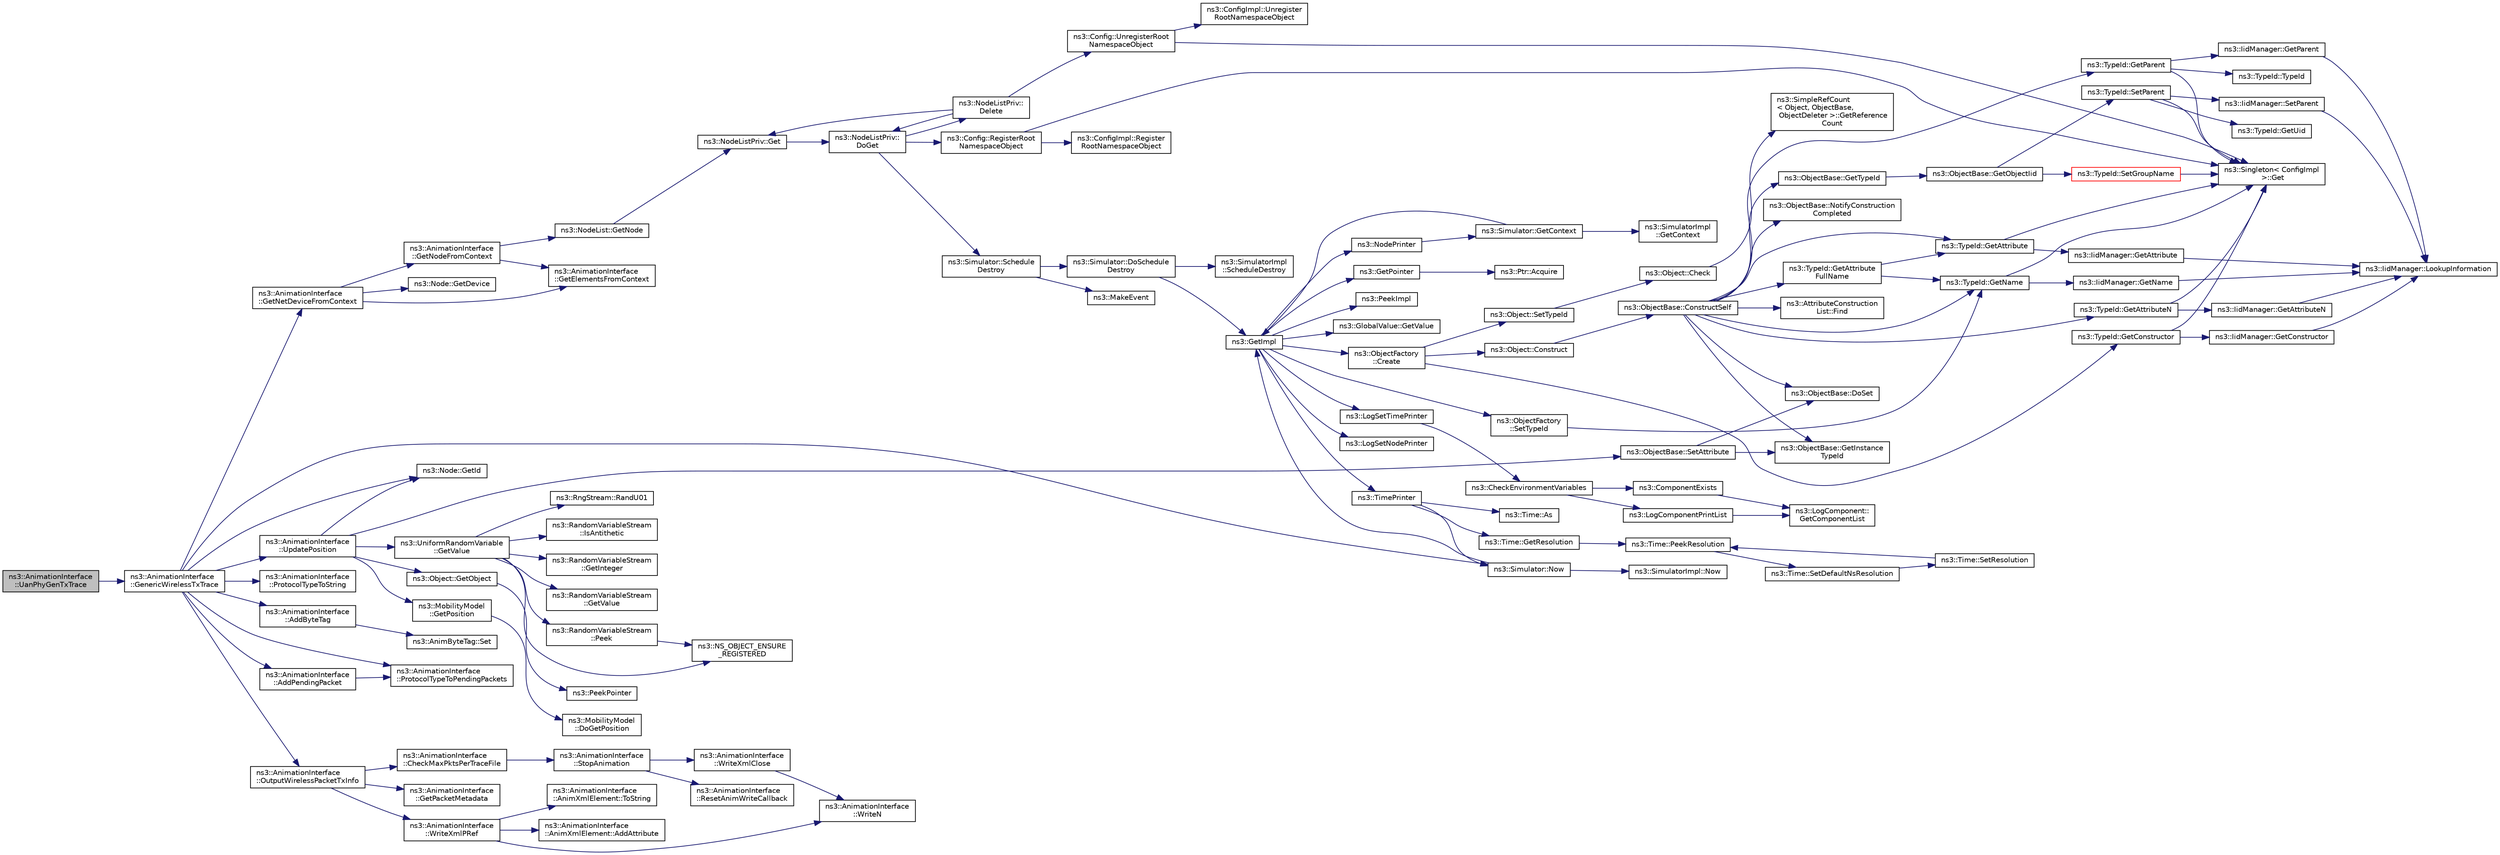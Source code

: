 digraph "ns3::AnimationInterface::UanPhyGenTxTrace"
{
  edge [fontname="Helvetica",fontsize="10",labelfontname="Helvetica",labelfontsize="10"];
  node [fontname="Helvetica",fontsize="10",shape=record];
  rankdir="LR";
  Node1 [label="ns3::AnimationInterface\l::UanPhyGenTxTrace",height=0.2,width=0.4,color="black", fillcolor="grey75", style="filled", fontcolor="black"];
  Node1 -> Node2 [color="midnightblue",fontsize="10",style="solid"];
  Node2 [label="ns3::AnimationInterface\l::GenericWirelessTxTrace",height=0.2,width=0.4,color="black", fillcolor="white", style="filled",URL="$d6/d1a/classns3_1_1AnimationInterface.html#a1a0a1b2f00918cdccb9893f044b73da3"];
  Node2 -> Node3 [color="midnightblue",fontsize="10",style="solid"];
  Node3 [label="ns3::AnimationInterface\l::GetNetDeviceFromContext",height=0.2,width=0.4,color="black", fillcolor="white", style="filled",URL="$d6/d1a/classns3_1_1AnimationInterface.html#a5054e94f0c5e3d0a4443cfbe52e2ea30"];
  Node3 -> Node4 [color="midnightblue",fontsize="10",style="solid"];
  Node4 [label="ns3::AnimationInterface\l::GetElementsFromContext",height=0.2,width=0.4,color="black", fillcolor="white", style="filled",URL="$d6/d1a/classns3_1_1AnimationInterface.html#a1dda7a7dab70c379c6424f22625f6505"];
  Node3 -> Node5 [color="midnightblue",fontsize="10",style="solid"];
  Node5 [label="ns3::AnimationInterface\l::GetNodeFromContext",height=0.2,width=0.4,color="black", fillcolor="white", style="filled",URL="$d6/d1a/classns3_1_1AnimationInterface.html#a973c171db7344f875cb8e8ac6667688b"];
  Node5 -> Node4 [color="midnightblue",fontsize="10",style="solid"];
  Node5 -> Node6 [color="midnightblue",fontsize="10",style="solid"];
  Node6 [label="ns3::NodeList::GetNode",height=0.2,width=0.4,color="black", fillcolor="white", style="filled",URL="$d0/dd8/classns3_1_1NodeList.html#a80ac09977d48d29db5c704ac8483cf6c"];
  Node6 -> Node7 [color="midnightblue",fontsize="10",style="solid"];
  Node7 [label="ns3::NodeListPriv::Get",height=0.2,width=0.4,color="black", fillcolor="white", style="filled",URL="$d4/d49/classns3_1_1NodeListPriv.html#a746ce1482b3c1cf31d5a50cd55cffa92",tooltip="Get the node list object. "];
  Node7 -> Node8 [color="midnightblue",fontsize="10",style="solid"];
  Node8 [label="ns3::NodeListPriv::\lDoGet",height=0.2,width=0.4,color="black", fillcolor="white", style="filled",URL="$d4/d49/classns3_1_1NodeListPriv.html#a6f0222de939567a488905f1c6876c4ca",tooltip="Get the node list object. "];
  Node8 -> Node9 [color="midnightblue",fontsize="10",style="solid"];
  Node9 [label="ns3::Config::RegisterRoot\lNamespaceObject",height=0.2,width=0.4,color="black", fillcolor="white", style="filled",URL="$d1/d44/group__config.html#gadf663c596f54bed678e83cccd4e3d9d5"];
  Node9 -> Node10 [color="midnightblue",fontsize="10",style="solid"];
  Node10 [label="ns3::Singleton\< ConfigImpl\l \>::Get",height=0.2,width=0.4,color="black", fillcolor="white", style="filled",URL="$d8/d77/classns3_1_1Singleton.html#a80a2cd3c25a27ea72add7a9f7a141ffa"];
  Node9 -> Node11 [color="midnightblue",fontsize="10",style="solid"];
  Node11 [label="ns3::ConfigImpl::Register\lRootNamespaceObject",height=0.2,width=0.4,color="black", fillcolor="white", style="filled",URL="$d1/dbd/classns3_1_1ConfigImpl.html#a09ad253d834e9c8a6fd806bec303c29c"];
  Node8 -> Node12 [color="midnightblue",fontsize="10",style="solid"];
  Node12 [label="ns3::Simulator::Schedule\lDestroy",height=0.2,width=0.4,color="black", fillcolor="white", style="filled",URL="$d7/deb/classns3_1_1Simulator.html#a7e1c6479e6d0bd3f0eb3e005d6941302"];
  Node12 -> Node13 [color="midnightblue",fontsize="10",style="solid"];
  Node13 [label="ns3::Simulator::DoSchedule\lDestroy",height=0.2,width=0.4,color="black", fillcolor="white", style="filled",URL="$d7/deb/classns3_1_1Simulator.html#a00139c9c4e854aca72063485518c0d52"];
  Node13 -> Node14 [color="midnightblue",fontsize="10",style="solid"];
  Node14 [label="ns3::GetImpl",height=0.2,width=0.4,color="black", fillcolor="white", style="filled",URL="$d4/d8b/group__simulator.html#ga42eb4eddad41528d4d99794a3dae3fd0",tooltip="Get the SimulatorImpl singleton. "];
  Node14 -> Node15 [color="midnightblue",fontsize="10",style="solid"];
  Node15 [label="ns3::PeekImpl",height=0.2,width=0.4,color="black", fillcolor="white", style="filled",URL="$d4/d8b/group__simulator.html#ga233c5c38de117e4e4a5a9cd168694792",tooltip="Get the static SimulatorImpl instance. "];
  Node14 -> Node16 [color="midnightblue",fontsize="10",style="solid"];
  Node16 [label="ns3::GlobalValue::GetValue",height=0.2,width=0.4,color="black", fillcolor="white", style="filled",URL="$dc/d02/classns3_1_1GlobalValue.html#aa33773cb952ba3c285a03ae2c4769b84"];
  Node14 -> Node17 [color="midnightblue",fontsize="10",style="solid"];
  Node17 [label="ns3::ObjectFactory\l::SetTypeId",height=0.2,width=0.4,color="black", fillcolor="white", style="filled",URL="$d5/d0d/classns3_1_1ObjectFactory.html#a77dcd099064038a1eb7a6b8251229ec3"];
  Node17 -> Node18 [color="midnightblue",fontsize="10",style="solid"];
  Node18 [label="ns3::TypeId::GetName",height=0.2,width=0.4,color="black", fillcolor="white", style="filled",URL="$d6/d11/classns3_1_1TypeId.html#aa3c41c79ae428b3cb396a9c6bb3ef314"];
  Node18 -> Node10 [color="midnightblue",fontsize="10",style="solid"];
  Node18 -> Node19 [color="midnightblue",fontsize="10",style="solid"];
  Node19 [label="ns3::IidManager::GetName",height=0.2,width=0.4,color="black", fillcolor="white", style="filled",URL="$d4/d1c/classns3_1_1IidManager.html#a5d68d0f0f44594dcdec239dbdb5bf53c"];
  Node19 -> Node20 [color="midnightblue",fontsize="10",style="solid"];
  Node20 [label="ns3::IidManager::LookupInformation",height=0.2,width=0.4,color="black", fillcolor="white", style="filled",URL="$d4/d1c/classns3_1_1IidManager.html#a6b1f4ba2815dba27a377e8a8db2384cf"];
  Node14 -> Node21 [color="midnightblue",fontsize="10",style="solid"];
  Node21 [label="ns3::GetPointer",height=0.2,width=0.4,color="black", fillcolor="white", style="filled",URL="$d7/d2e/namespacens3.html#ab4e173cdfd43d17c1a40d5348510a670"];
  Node21 -> Node22 [color="midnightblue",fontsize="10",style="solid"];
  Node22 [label="ns3::Ptr::Acquire",height=0.2,width=0.4,color="black", fillcolor="white", style="filled",URL="$dc/d90/classns3_1_1Ptr.html#a9579b15e8c42dcdff5869d9d987562fb"];
  Node14 -> Node23 [color="midnightblue",fontsize="10",style="solid"];
  Node23 [label="ns3::ObjectFactory\l::Create",height=0.2,width=0.4,color="black", fillcolor="white", style="filled",URL="$d5/d0d/classns3_1_1ObjectFactory.html#a18152e93f0a6fe184ed7300cb31e9896"];
  Node23 -> Node24 [color="midnightblue",fontsize="10",style="solid"];
  Node24 [label="ns3::TypeId::GetConstructor",height=0.2,width=0.4,color="black", fillcolor="white", style="filled",URL="$d6/d11/classns3_1_1TypeId.html#ad9b0bc71ee7593a1ff23ff8d53938e95"];
  Node24 -> Node10 [color="midnightblue",fontsize="10",style="solid"];
  Node24 -> Node25 [color="midnightblue",fontsize="10",style="solid"];
  Node25 [label="ns3::IidManager::GetConstructor",height=0.2,width=0.4,color="black", fillcolor="white", style="filled",URL="$d4/d1c/classns3_1_1IidManager.html#ab10b30abe7efc5456b7930aab8638280"];
  Node25 -> Node20 [color="midnightblue",fontsize="10",style="solid"];
  Node23 -> Node26 [color="midnightblue",fontsize="10",style="solid"];
  Node26 [label="ns3::Object::SetTypeId",height=0.2,width=0.4,color="black", fillcolor="white", style="filled",URL="$d9/d77/classns3_1_1Object.html#a19b1ebd8ec8fe404845e665880a6c5ad"];
  Node26 -> Node27 [color="midnightblue",fontsize="10",style="solid"];
  Node27 [label="ns3::Object::Check",height=0.2,width=0.4,color="black", fillcolor="white", style="filled",URL="$d9/d77/classns3_1_1Object.html#a7e7f89fb0a81d0189cbcacee64b67e4e"];
  Node27 -> Node28 [color="midnightblue",fontsize="10",style="solid"];
  Node28 [label="ns3::SimpleRefCount\l\< Object, ObjectBase,\l ObjectDeleter \>::GetReference\lCount",height=0.2,width=0.4,color="black", fillcolor="white", style="filled",URL="$da/da1/classns3_1_1SimpleRefCount.html#a05378396c93bcc7d6bf78a9ee9ae9cca"];
  Node23 -> Node29 [color="midnightblue",fontsize="10",style="solid"];
  Node29 [label="ns3::Object::Construct",height=0.2,width=0.4,color="black", fillcolor="white", style="filled",URL="$d9/d77/classns3_1_1Object.html#a636e8411dc5228771f45c9b805d348fa"];
  Node29 -> Node30 [color="midnightblue",fontsize="10",style="solid"];
  Node30 [label="ns3::ObjectBase::ConstructSelf",height=0.2,width=0.4,color="black", fillcolor="white", style="filled",URL="$d2/dac/classns3_1_1ObjectBase.html#a5cda18dec6d0744cb652a3ed60056958"];
  Node30 -> Node31 [color="midnightblue",fontsize="10",style="solid"];
  Node31 [label="ns3::ObjectBase::GetInstance\lTypeId",height=0.2,width=0.4,color="black", fillcolor="white", style="filled",URL="$d2/dac/classns3_1_1ObjectBase.html#abe5b43a6f5b99a92a4c3122db31f06fb"];
  Node30 -> Node18 [color="midnightblue",fontsize="10",style="solid"];
  Node30 -> Node32 [color="midnightblue",fontsize="10",style="solid"];
  Node32 [label="ns3::TypeId::GetAttributeN",height=0.2,width=0.4,color="black", fillcolor="white", style="filled",URL="$d6/d11/classns3_1_1TypeId.html#a679c4713f613126a51eb400b345302cb"];
  Node32 -> Node10 [color="midnightblue",fontsize="10",style="solid"];
  Node32 -> Node33 [color="midnightblue",fontsize="10",style="solid"];
  Node33 [label="ns3::IidManager::GetAttributeN",height=0.2,width=0.4,color="black", fillcolor="white", style="filled",URL="$d4/d1c/classns3_1_1IidManager.html#aecf79ed6edb63647774dbfe90cc4f1e2"];
  Node33 -> Node20 [color="midnightblue",fontsize="10",style="solid"];
  Node30 -> Node34 [color="midnightblue",fontsize="10",style="solid"];
  Node34 [label="ns3::TypeId::GetAttribute",height=0.2,width=0.4,color="black", fillcolor="white", style="filled",URL="$d6/d11/classns3_1_1TypeId.html#aa1b746e64e606f94cbedda7cf89788c2"];
  Node34 -> Node10 [color="midnightblue",fontsize="10",style="solid"];
  Node34 -> Node35 [color="midnightblue",fontsize="10",style="solid"];
  Node35 [label="ns3::IidManager::GetAttribute",height=0.2,width=0.4,color="black", fillcolor="white", style="filled",URL="$d4/d1c/classns3_1_1IidManager.html#ae511907e47b48166763e60c583a5a940"];
  Node35 -> Node20 [color="midnightblue",fontsize="10",style="solid"];
  Node30 -> Node36 [color="midnightblue",fontsize="10",style="solid"];
  Node36 [label="ns3::AttributeConstruction\lList::Find",height=0.2,width=0.4,color="black", fillcolor="white", style="filled",URL="$d3/df3/classns3_1_1AttributeConstructionList.html#a22de5cf3e1bcd9dc6c7748fc911811b4"];
  Node30 -> Node37 [color="midnightblue",fontsize="10",style="solid"];
  Node37 [label="ns3::ObjectBase::DoSet",height=0.2,width=0.4,color="black", fillcolor="white", style="filled",URL="$d2/dac/classns3_1_1ObjectBase.html#afe5f2f7b2fabc99aa33f9bb434e3b695"];
  Node30 -> Node38 [color="midnightblue",fontsize="10",style="solid"];
  Node38 [label="ns3::TypeId::GetAttribute\lFullName",height=0.2,width=0.4,color="black", fillcolor="white", style="filled",URL="$d6/d11/classns3_1_1TypeId.html#a1da5483f43630ea65952099fc39944a2"];
  Node38 -> Node34 [color="midnightblue",fontsize="10",style="solid"];
  Node38 -> Node18 [color="midnightblue",fontsize="10",style="solid"];
  Node30 -> Node39 [color="midnightblue",fontsize="10",style="solid"];
  Node39 [label="ns3::TypeId::GetParent",height=0.2,width=0.4,color="black", fillcolor="white", style="filled",URL="$d6/d11/classns3_1_1TypeId.html#ac51f28398d2ef1f9a7790047c43dd22c"];
  Node39 -> Node10 [color="midnightblue",fontsize="10",style="solid"];
  Node39 -> Node40 [color="midnightblue",fontsize="10",style="solid"];
  Node40 [label="ns3::IidManager::GetParent",height=0.2,width=0.4,color="black", fillcolor="white", style="filled",URL="$d4/d1c/classns3_1_1IidManager.html#a504f9d76281bd6149556b1d15e80231d"];
  Node40 -> Node20 [color="midnightblue",fontsize="10",style="solid"];
  Node39 -> Node41 [color="midnightblue",fontsize="10",style="solid"];
  Node41 [label="ns3::TypeId::TypeId",height=0.2,width=0.4,color="black", fillcolor="white", style="filled",URL="$d6/d11/classns3_1_1TypeId.html#ab76e26690f1af4f1cffa6a72245e8928"];
  Node30 -> Node42 [color="midnightblue",fontsize="10",style="solid"];
  Node42 [label="ns3::ObjectBase::GetTypeId",height=0.2,width=0.4,color="black", fillcolor="white", style="filled",URL="$d2/dac/classns3_1_1ObjectBase.html#a2b870298ebceaaeffc9d65e15c022eac"];
  Node42 -> Node43 [color="midnightblue",fontsize="10",style="solid"];
  Node43 [label="ns3::ObjectBase::GetObjectIid",height=0.2,width=0.4,color="black", fillcolor="white", style="filled",URL="$d2/dac/classns3_1_1ObjectBase.html#a4fcfd18844c60f163c5dce52456d111b"];
  Node43 -> Node44 [color="midnightblue",fontsize="10",style="solid"];
  Node44 [label="ns3::TypeId::SetParent",height=0.2,width=0.4,color="black", fillcolor="white", style="filled",URL="$d6/d11/classns3_1_1TypeId.html#abaaca67ab7d2471067e7c275df0f7309"];
  Node44 -> Node45 [color="midnightblue",fontsize="10",style="solid"];
  Node45 [label="ns3::TypeId::GetUid",height=0.2,width=0.4,color="black", fillcolor="white", style="filled",URL="$d6/d11/classns3_1_1TypeId.html#acd3e41de6340d06299f4fd63e2ed8da0"];
  Node44 -> Node10 [color="midnightblue",fontsize="10",style="solid"];
  Node44 -> Node46 [color="midnightblue",fontsize="10",style="solid"];
  Node46 [label="ns3::IidManager::SetParent",height=0.2,width=0.4,color="black", fillcolor="white", style="filled",URL="$d4/d1c/classns3_1_1IidManager.html#a4042931260554c907699367b6811426f"];
  Node46 -> Node20 [color="midnightblue",fontsize="10",style="solid"];
  Node43 -> Node47 [color="midnightblue",fontsize="10",style="solid"];
  Node47 [label="ns3::TypeId::SetGroupName",height=0.2,width=0.4,color="red", fillcolor="white", style="filled",URL="$d6/d11/classns3_1_1TypeId.html#a87ab97caba5bbbd080b4490576f8bb40"];
  Node47 -> Node10 [color="midnightblue",fontsize="10",style="solid"];
  Node30 -> Node48 [color="midnightblue",fontsize="10",style="solid"];
  Node48 [label="ns3::ObjectBase::NotifyConstruction\lCompleted",height=0.2,width=0.4,color="black", fillcolor="white", style="filled",URL="$d2/dac/classns3_1_1ObjectBase.html#aa349348317dbdb62a7ee1df89db1eb8b"];
  Node14 -> Node49 [color="midnightblue",fontsize="10",style="solid"];
  Node49 [label="ns3::LogSetTimePrinter",height=0.2,width=0.4,color="black", fillcolor="white", style="filled",URL="$d7/d2e/namespacens3.html#acf6a1749b3febc5a6a5b2b8620138d80"];
  Node49 -> Node50 [color="midnightblue",fontsize="10",style="solid"];
  Node50 [label="ns3::CheckEnvironmentVariables",height=0.2,width=0.4,color="black", fillcolor="white", style="filled",URL="$d8/dff/group__logging.html#gacdc0bdeb2d8a90089d4fb09c4b8569ff"];
  Node50 -> Node51 [color="midnightblue",fontsize="10",style="solid"];
  Node51 [label="ns3::ComponentExists",height=0.2,width=0.4,color="black", fillcolor="white", style="filled",URL="$d8/dff/group__logging.html#gaadcc698770aae684c54dbd1ef4e4b37a"];
  Node51 -> Node52 [color="midnightblue",fontsize="10",style="solid"];
  Node52 [label="ns3::LogComponent::\lGetComponentList",height=0.2,width=0.4,color="black", fillcolor="white", style="filled",URL="$d9/d3f/classns3_1_1LogComponent.html#a63eb2c0fd93c30f9081443c2fd4bffe9"];
  Node50 -> Node53 [color="midnightblue",fontsize="10",style="solid"];
  Node53 [label="ns3::LogComponentPrintList",height=0.2,width=0.4,color="black", fillcolor="white", style="filled",URL="$d7/d2e/namespacens3.html#a5252703c3f8260fd6dc609f1b276e57c"];
  Node53 -> Node52 [color="midnightblue",fontsize="10",style="solid"];
  Node14 -> Node54 [color="midnightblue",fontsize="10",style="solid"];
  Node54 [label="ns3::TimePrinter",height=0.2,width=0.4,color="black", fillcolor="white", style="filled",URL="$d8/dff/group__logging.html#gaaad3642e8247a056cd83001d805b0812"];
  Node54 -> Node55 [color="midnightblue",fontsize="10",style="solid"];
  Node55 [label="ns3::Time::GetResolution",height=0.2,width=0.4,color="black", fillcolor="white", style="filled",URL="$dc/d04/classns3_1_1Time.html#a1444f0f08b5e19f031157609e32fcf98"];
  Node55 -> Node56 [color="midnightblue",fontsize="10",style="solid"];
  Node56 [label="ns3::Time::PeekResolution",height=0.2,width=0.4,color="black", fillcolor="white", style="filled",URL="$dc/d04/classns3_1_1Time.html#a963e53522278fcbdf1ab9f7adbd0f5d6"];
  Node56 -> Node57 [color="midnightblue",fontsize="10",style="solid"];
  Node57 [label="ns3::Time::SetDefaultNsResolution",height=0.2,width=0.4,color="black", fillcolor="white", style="filled",URL="$dc/d04/classns3_1_1Time.html#a6a872e62f71dfa817fef2c549473d980"];
  Node57 -> Node58 [color="midnightblue",fontsize="10",style="solid"];
  Node58 [label="ns3::Time::SetResolution",height=0.2,width=0.4,color="black", fillcolor="white", style="filled",URL="$dc/d04/classns3_1_1Time.html#ac89165ba7715b66017a49c718f4aef09"];
  Node58 -> Node56 [color="midnightblue",fontsize="10",style="solid"];
  Node54 -> Node59 [color="midnightblue",fontsize="10",style="solid"];
  Node59 [label="ns3::Simulator::Now",height=0.2,width=0.4,color="black", fillcolor="white", style="filled",URL="$d7/deb/classns3_1_1Simulator.html#ac3178fa975b419f7875e7105be122800"];
  Node59 -> Node14 [color="midnightblue",fontsize="10",style="solid"];
  Node59 -> Node60 [color="midnightblue",fontsize="10",style="solid"];
  Node60 [label="ns3::SimulatorImpl::Now",height=0.2,width=0.4,color="black", fillcolor="white", style="filled",URL="$d2/d19/classns3_1_1SimulatorImpl.html#aa516c50060846adc6fd316e83ef0797c"];
  Node54 -> Node61 [color="midnightblue",fontsize="10",style="solid"];
  Node61 [label="ns3::Time::As",height=0.2,width=0.4,color="black", fillcolor="white", style="filled",URL="$dc/d04/classns3_1_1Time.html#a0bb1110638ce9938248bd07865a328ab"];
  Node14 -> Node62 [color="midnightblue",fontsize="10",style="solid"];
  Node62 [label="ns3::LogSetNodePrinter",height=0.2,width=0.4,color="black", fillcolor="white", style="filled",URL="$d7/d2e/namespacens3.html#aa6e659ca357c8309352fa0f146793810"];
  Node14 -> Node63 [color="midnightblue",fontsize="10",style="solid"];
  Node63 [label="ns3::NodePrinter",height=0.2,width=0.4,color="black", fillcolor="white", style="filled",URL="$d8/dff/group__logging.html#gaaffbf70ff3766cd62b8bbd9b140d2a1b"];
  Node63 -> Node64 [color="midnightblue",fontsize="10",style="solid"];
  Node64 [label="ns3::Simulator::GetContext",height=0.2,width=0.4,color="black", fillcolor="white", style="filled",URL="$d7/deb/classns3_1_1Simulator.html#a8514b74ee2c42916b351b33c4a963bb0"];
  Node64 -> Node14 [color="midnightblue",fontsize="10",style="solid"];
  Node64 -> Node65 [color="midnightblue",fontsize="10",style="solid"];
  Node65 [label="ns3::SimulatorImpl\l::GetContext",height=0.2,width=0.4,color="black", fillcolor="white", style="filled",URL="$d2/d19/classns3_1_1SimulatorImpl.html#a8b66270c97766c0adb997e2535648557"];
  Node13 -> Node66 [color="midnightblue",fontsize="10",style="solid"];
  Node66 [label="ns3::SimulatorImpl\l::ScheduleDestroy",height=0.2,width=0.4,color="black", fillcolor="white", style="filled",URL="$d2/d19/classns3_1_1SimulatorImpl.html#a04f4a00ed04886ed0b9982038c3ed5f9"];
  Node12 -> Node67 [color="midnightblue",fontsize="10",style="solid"];
  Node67 [label="ns3::MakeEvent",height=0.2,width=0.4,color="black", fillcolor="white", style="filled",URL="$d0/dac/group__makeeventfnptr.html#ga289a28a2497c18a9bd299e5e2014094b"];
  Node8 -> Node68 [color="midnightblue",fontsize="10",style="solid"];
  Node68 [label="ns3::NodeListPriv::\lDelete",height=0.2,width=0.4,color="black", fillcolor="white", style="filled",URL="$d4/d49/classns3_1_1NodeListPriv.html#a74f1811844a3891e71d8d9adbe81c33e",tooltip="Delete the nodes list object. "];
  Node68 -> Node69 [color="midnightblue",fontsize="10",style="solid"];
  Node69 [label="ns3::Config::UnregisterRoot\lNamespaceObject",height=0.2,width=0.4,color="black", fillcolor="white", style="filled",URL="$d1/d44/group__config.html#gac04cd4b31e97845ee008d101218e66b1"];
  Node69 -> Node10 [color="midnightblue",fontsize="10",style="solid"];
  Node69 -> Node70 [color="midnightblue",fontsize="10",style="solid"];
  Node70 [label="ns3::ConfigImpl::Unregister\lRootNamespaceObject",height=0.2,width=0.4,color="black", fillcolor="white", style="filled",URL="$d1/dbd/classns3_1_1ConfigImpl.html#a902f64f3a7f362e53273d2e18d1d3d9f"];
  Node68 -> Node7 [color="midnightblue",fontsize="10",style="solid"];
  Node68 -> Node8 [color="midnightblue",fontsize="10",style="solid"];
  Node3 -> Node71 [color="midnightblue",fontsize="10",style="solid"];
  Node71 [label="ns3::Node::GetDevice",height=0.2,width=0.4,color="black", fillcolor="white", style="filled",URL="$dd/ded/classns3_1_1Node.html#a5918dfd24ef632efc9a83a5f6561c76e",tooltip="Retrieve the index-th NetDevice associated to this node. "];
  Node2 -> Node72 [color="midnightblue",fontsize="10",style="solid"];
  Node72 [label="ns3::AnimationInterface\l::UpdatePosition",height=0.2,width=0.4,color="black", fillcolor="white", style="filled",URL="$d6/d1a/classns3_1_1AnimationInterface.html#ab751cf6f459289f0978f4bb97b93044d"];
  Node72 -> Node73 [color="midnightblue",fontsize="10",style="solid"];
  Node73 [label="ns3::Object::GetObject",height=0.2,width=0.4,color="black", fillcolor="white", style="filled",URL="$d9/d77/classns3_1_1Object.html#a13e18c00017096c8381eb651d5bd0783"];
  Node73 -> Node74 [color="midnightblue",fontsize="10",style="solid"];
  Node74 [label="ns3::PeekPointer",height=0.2,width=0.4,color="black", fillcolor="white", style="filled",URL="$d7/d2e/namespacens3.html#af2a7557fe9afdd98d8f6f8f6e412cf5a"];
  Node72 -> Node75 [color="midnightblue",fontsize="10",style="solid"];
  Node75 [label="ns3::Node::GetId",height=0.2,width=0.4,color="black", fillcolor="white", style="filled",URL="$dd/ded/classns3_1_1Node.html#aaf49b64a843565ce3812326313b370ac"];
  Node72 -> Node76 [color="midnightblue",fontsize="10",style="solid"];
  Node76 [label="ns3::MobilityModel\l::GetPosition",height=0.2,width=0.4,color="black", fillcolor="white", style="filled",URL="$d4/dc5/classns3_1_1MobilityModel.html#aba838f06ec5bbb2d193d94b8c0e4abb4"];
  Node76 -> Node77 [color="midnightblue",fontsize="10",style="solid"];
  Node77 [label="ns3::MobilityModel\l::DoGetPosition",height=0.2,width=0.4,color="black", fillcolor="white", style="filled",URL="$d4/dc5/classns3_1_1MobilityModel.html#a518f70bd8cb78d0031f9a26572434c34"];
  Node72 -> Node78 [color="midnightblue",fontsize="10",style="solid"];
  Node78 [label="ns3::ObjectBase::SetAttribute",height=0.2,width=0.4,color="black", fillcolor="white", style="filled",URL="$d2/dac/classns3_1_1ObjectBase.html#ac60245d3ea4123bbc9b1d391f1f6592f"];
  Node78 -> Node31 [color="midnightblue",fontsize="10",style="solid"];
  Node78 -> Node37 [color="midnightblue",fontsize="10",style="solid"];
  Node72 -> Node79 [color="midnightblue",fontsize="10",style="solid"];
  Node79 [label="ns3::UniformRandomVariable\l::GetValue",height=0.2,width=0.4,color="black", fillcolor="white", style="filled",URL="$d0/d5b/classns3_1_1UniformRandomVariable.html#a03822d8c86ac51e9aa83bbc73041386b",tooltip="Get the next random value, as a double in the specified range . "];
  Node79 -> Node80 [color="midnightblue",fontsize="10",style="solid"];
  Node80 [label="ns3::RandomVariableStream\l::Peek",height=0.2,width=0.4,color="black", fillcolor="white", style="filled",URL="$dc/daa/classns3_1_1RandomVariableStream.html#ac5aa8d691c061bcc88a909dc9b479222",tooltip="Get the pointer to the underlying RNG stream. "];
  Node80 -> Node81 [color="midnightblue",fontsize="10",style="solid"];
  Node81 [label="ns3::NS_OBJECT_ENSURE\l_REGISTERED",height=0.2,width=0.4,color="black", fillcolor="white", style="filled",URL="$d7/d2e/namespacens3.html#ac633cbd86ee5879afd4312a843a9ff8c"];
  Node79 -> Node82 [color="midnightblue",fontsize="10",style="solid"];
  Node82 [label="ns3::RngStream::RandU01",height=0.2,width=0.4,color="black", fillcolor="white", style="filled",URL="$da/d35/classns3_1_1RngStream.html#a46be36426b8bc712e9de468b63558c22"];
  Node79 -> Node83 [color="midnightblue",fontsize="10",style="solid"];
  Node83 [label="ns3::RandomVariableStream\l::IsAntithetic",height=0.2,width=0.4,color="black", fillcolor="white", style="filled",URL="$dc/daa/classns3_1_1RandomVariableStream.html#a7bf5175d624b14bd023f8c4f78bc5fd7",tooltip="Check if antithetic values will be generated. "];
  Node79 -> Node84 [color="midnightblue",fontsize="10",style="solid"];
  Node84 [label="ns3::RandomVariableStream\l::GetInteger",height=0.2,width=0.4,color="black", fillcolor="white", style="filled",URL="$dc/daa/classns3_1_1RandomVariableStream.html#a66cd94e6305ce7f000f1a9ff0fcb9aef",tooltip="Get the next random value as an integer drawn from the distribution. "];
  Node79 -> Node85 [color="midnightblue",fontsize="10",style="solid"];
  Node85 [label="ns3::RandomVariableStream\l::GetValue",height=0.2,width=0.4,color="black", fillcolor="white", style="filled",URL="$dc/daa/classns3_1_1RandomVariableStream.html#a4fa5944dc4cb11544e661ed23072b36c",tooltip="Get the next random value as a double drawn from the distribution. "];
  Node79 -> Node81 [color="midnightblue",fontsize="10",style="solid"];
  Node2 -> Node86 [color="midnightblue",fontsize="10",style="solid"];
  Node86 [label="ns3::AnimationInterface\l::ProtocolTypeToString",height=0.2,width=0.4,color="black", fillcolor="white", style="filled",URL="$d6/d1a/classns3_1_1AnimationInterface.html#a1b901b34acadaa3c35433083d542dd19"];
  Node2 -> Node87 [color="midnightblue",fontsize="10",style="solid"];
  Node87 [label="ns3::AnimationInterface\l::AddByteTag",height=0.2,width=0.4,color="black", fillcolor="white", style="filled",URL="$d6/d1a/classns3_1_1AnimationInterface.html#a7963c89df19cb9a145f16a369e83ec9c"];
  Node87 -> Node88 [color="midnightblue",fontsize="10",style="solid"];
  Node88 [label="ns3::AnimByteTag::Set",height=0.2,width=0.4,color="black", fillcolor="white", style="filled",URL="$de/d1b/classns3_1_1AnimByteTag.html#afb5fab6b187bb5be5bb56f10e3baa946",tooltip="Set global Uid in tag. "];
  Node2 -> Node59 [color="midnightblue",fontsize="10",style="solid"];
  Node2 -> Node89 [color="midnightblue",fontsize="10",style="solid"];
  Node89 [label="ns3::AnimationInterface\l::AddPendingPacket",height=0.2,width=0.4,color="black", fillcolor="white", style="filled",URL="$d6/d1a/classns3_1_1AnimationInterface.html#ab7f3bc1843610f2d9514ddf5d756eaa5"];
  Node89 -> Node90 [color="midnightblue",fontsize="10",style="solid"];
  Node90 [label="ns3::AnimationInterface\l::ProtocolTypeToPendingPackets",height=0.2,width=0.4,color="black", fillcolor="white", style="filled",URL="$d6/d1a/classns3_1_1AnimationInterface.html#a3785f870e7f29eb0ea0b843327fad5bb"];
  Node2 -> Node75 [color="midnightblue",fontsize="10",style="solid"];
  Node2 -> Node90 [color="midnightblue",fontsize="10",style="solid"];
  Node2 -> Node91 [color="midnightblue",fontsize="10",style="solid"];
  Node91 [label="ns3::AnimationInterface\l::OutputWirelessPacketTxInfo",height=0.2,width=0.4,color="black", fillcolor="white", style="filled",URL="$d6/d1a/classns3_1_1AnimationInterface.html#a473fae6007101c1b553231084eff90b3"];
  Node91 -> Node92 [color="midnightblue",fontsize="10",style="solid"];
  Node92 [label="ns3::AnimationInterface\l::CheckMaxPktsPerTraceFile",height=0.2,width=0.4,color="black", fillcolor="white", style="filled",URL="$d6/d1a/classns3_1_1AnimationInterface.html#a99838e0ce8e0f7d8c81b44e6e4efdab0",tooltip="Check maximum packets per trace file function. "];
  Node92 -> Node93 [color="midnightblue",fontsize="10",style="solid"];
  Node93 [label="ns3::AnimationInterface\l::StopAnimation",height=0.2,width=0.4,color="black", fillcolor="white", style="filled",URL="$d6/d1a/classns3_1_1AnimationInterface.html#a7c668b43b1e7ed6763a587af51995b1b"];
  Node93 -> Node94 [color="midnightblue",fontsize="10",style="solid"];
  Node94 [label="ns3::AnimationInterface\l::ResetAnimWriteCallback",height=0.2,width=0.4,color="black", fillcolor="white", style="filled",URL="$d6/d1a/classns3_1_1AnimationInterface.html#aa8b2a29ca7065ed85455f5ee04a83460",tooltip="Reset the write callback function. "];
  Node93 -> Node95 [color="midnightblue",fontsize="10",style="solid"];
  Node95 [label="ns3::AnimationInterface\l::WriteXmlClose",height=0.2,width=0.4,color="black", fillcolor="white", style="filled",URL="$d6/d1a/classns3_1_1AnimationInterface.html#a98e7178a68a9d19f62eaf118b48cf545"];
  Node95 -> Node96 [color="midnightblue",fontsize="10",style="solid"];
  Node96 [label="ns3::AnimationInterface\l::WriteN",height=0.2,width=0.4,color="black", fillcolor="white", style="filled",URL="$d6/d1a/classns3_1_1AnimationInterface.html#a4cdd131c35733674773098d094f30066"];
  Node91 -> Node97 [color="midnightblue",fontsize="10",style="solid"];
  Node97 [label="ns3::AnimationInterface\l::WriteXmlPRef",height=0.2,width=0.4,color="black", fillcolor="white", style="filled",URL="$d6/d1a/classns3_1_1AnimationInterface.html#a439bf881b558e2aa294c070ed0472e35"];
  Node97 -> Node98 [color="midnightblue",fontsize="10",style="solid"];
  Node98 [label="ns3::AnimationInterface\l::AnimXmlElement::AddAttribute",height=0.2,width=0.4,color="black", fillcolor="white", style="filled",URL="$d2/dbc/classns3_1_1AnimationInterface_1_1AnimXmlElement.html#af2674ecb42b9384b8bc7e708a3724f5e"];
  Node97 -> Node96 [color="midnightblue",fontsize="10",style="solid"];
  Node97 -> Node99 [color="midnightblue",fontsize="10",style="solid"];
  Node99 [label="ns3::AnimationInterface\l::AnimXmlElement::ToString",height=0.2,width=0.4,color="black", fillcolor="white", style="filled",URL="$d2/dbc/classns3_1_1AnimationInterface_1_1AnimXmlElement.html#ab97cfaafbbd28bfbdfb82b2ce101740b"];
  Node91 -> Node100 [color="midnightblue",fontsize="10",style="solid"];
  Node100 [label="ns3::AnimationInterface\l::GetPacketMetadata",height=0.2,width=0.4,color="black", fillcolor="white", style="filled",URL="$d6/d1a/classns3_1_1AnimationInterface.html#ae117b346d05f0f13728f68ecb1050b0b"];
}
